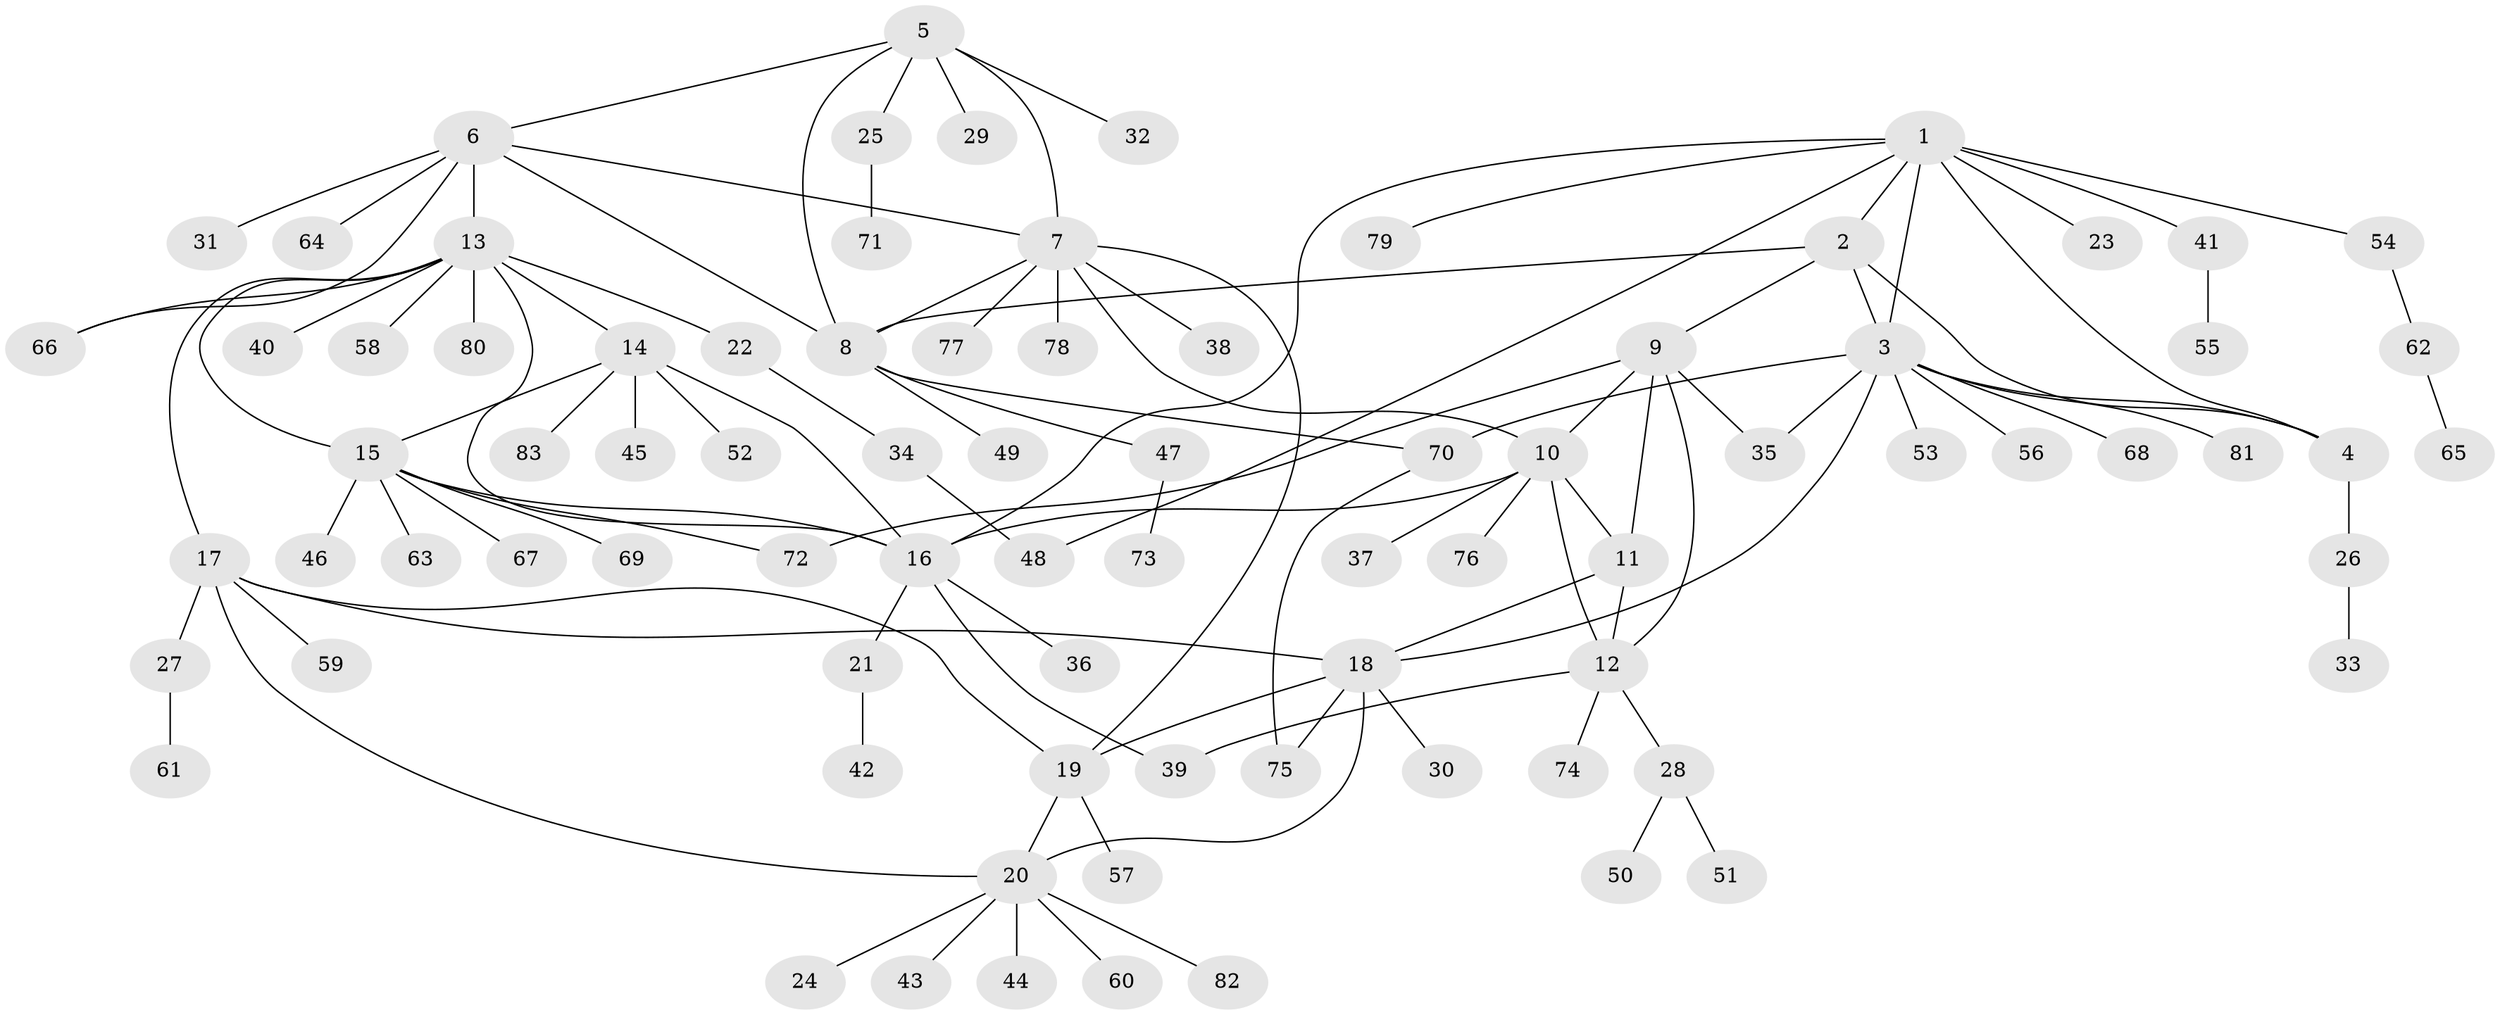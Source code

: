 // Generated by graph-tools (version 1.1) at 2025/55/03/09/25 04:55:28]
// undirected, 83 vertices, 110 edges
graph export_dot {
graph [start="1"]
  node [color=gray90,style=filled];
  1;
  2;
  3;
  4;
  5;
  6;
  7;
  8;
  9;
  10;
  11;
  12;
  13;
  14;
  15;
  16;
  17;
  18;
  19;
  20;
  21;
  22;
  23;
  24;
  25;
  26;
  27;
  28;
  29;
  30;
  31;
  32;
  33;
  34;
  35;
  36;
  37;
  38;
  39;
  40;
  41;
  42;
  43;
  44;
  45;
  46;
  47;
  48;
  49;
  50;
  51;
  52;
  53;
  54;
  55;
  56;
  57;
  58;
  59;
  60;
  61;
  62;
  63;
  64;
  65;
  66;
  67;
  68;
  69;
  70;
  71;
  72;
  73;
  74;
  75;
  76;
  77;
  78;
  79;
  80;
  81;
  82;
  83;
  1 -- 2;
  1 -- 3;
  1 -- 4;
  1 -- 16;
  1 -- 23;
  1 -- 41;
  1 -- 48;
  1 -- 54;
  1 -- 79;
  2 -- 3;
  2 -- 4;
  2 -- 8;
  2 -- 9;
  3 -- 4;
  3 -- 18;
  3 -- 35;
  3 -- 53;
  3 -- 56;
  3 -- 68;
  3 -- 70;
  3 -- 81;
  4 -- 26;
  5 -- 6;
  5 -- 7;
  5 -- 8;
  5 -- 25;
  5 -- 29;
  5 -- 32;
  6 -- 7;
  6 -- 8;
  6 -- 13;
  6 -- 31;
  6 -- 64;
  6 -- 66;
  7 -- 8;
  7 -- 10;
  7 -- 19;
  7 -- 38;
  7 -- 77;
  7 -- 78;
  8 -- 47;
  8 -- 49;
  8 -- 70;
  9 -- 10;
  9 -- 11;
  9 -- 12;
  9 -- 35;
  9 -- 72;
  10 -- 11;
  10 -- 12;
  10 -- 16;
  10 -- 37;
  10 -- 76;
  11 -- 12;
  11 -- 18;
  12 -- 28;
  12 -- 39;
  12 -- 74;
  13 -- 14;
  13 -- 15;
  13 -- 16;
  13 -- 17;
  13 -- 22;
  13 -- 40;
  13 -- 58;
  13 -- 66;
  13 -- 80;
  14 -- 15;
  14 -- 16;
  14 -- 45;
  14 -- 52;
  14 -- 83;
  15 -- 16;
  15 -- 46;
  15 -- 63;
  15 -- 67;
  15 -- 69;
  15 -- 72;
  16 -- 21;
  16 -- 36;
  16 -- 39;
  17 -- 18;
  17 -- 19;
  17 -- 20;
  17 -- 27;
  17 -- 59;
  18 -- 19;
  18 -- 20;
  18 -- 30;
  18 -- 75;
  19 -- 20;
  19 -- 57;
  20 -- 24;
  20 -- 43;
  20 -- 44;
  20 -- 60;
  20 -- 82;
  21 -- 42;
  22 -- 34;
  25 -- 71;
  26 -- 33;
  27 -- 61;
  28 -- 50;
  28 -- 51;
  34 -- 48;
  41 -- 55;
  47 -- 73;
  54 -- 62;
  62 -- 65;
  70 -- 75;
}
